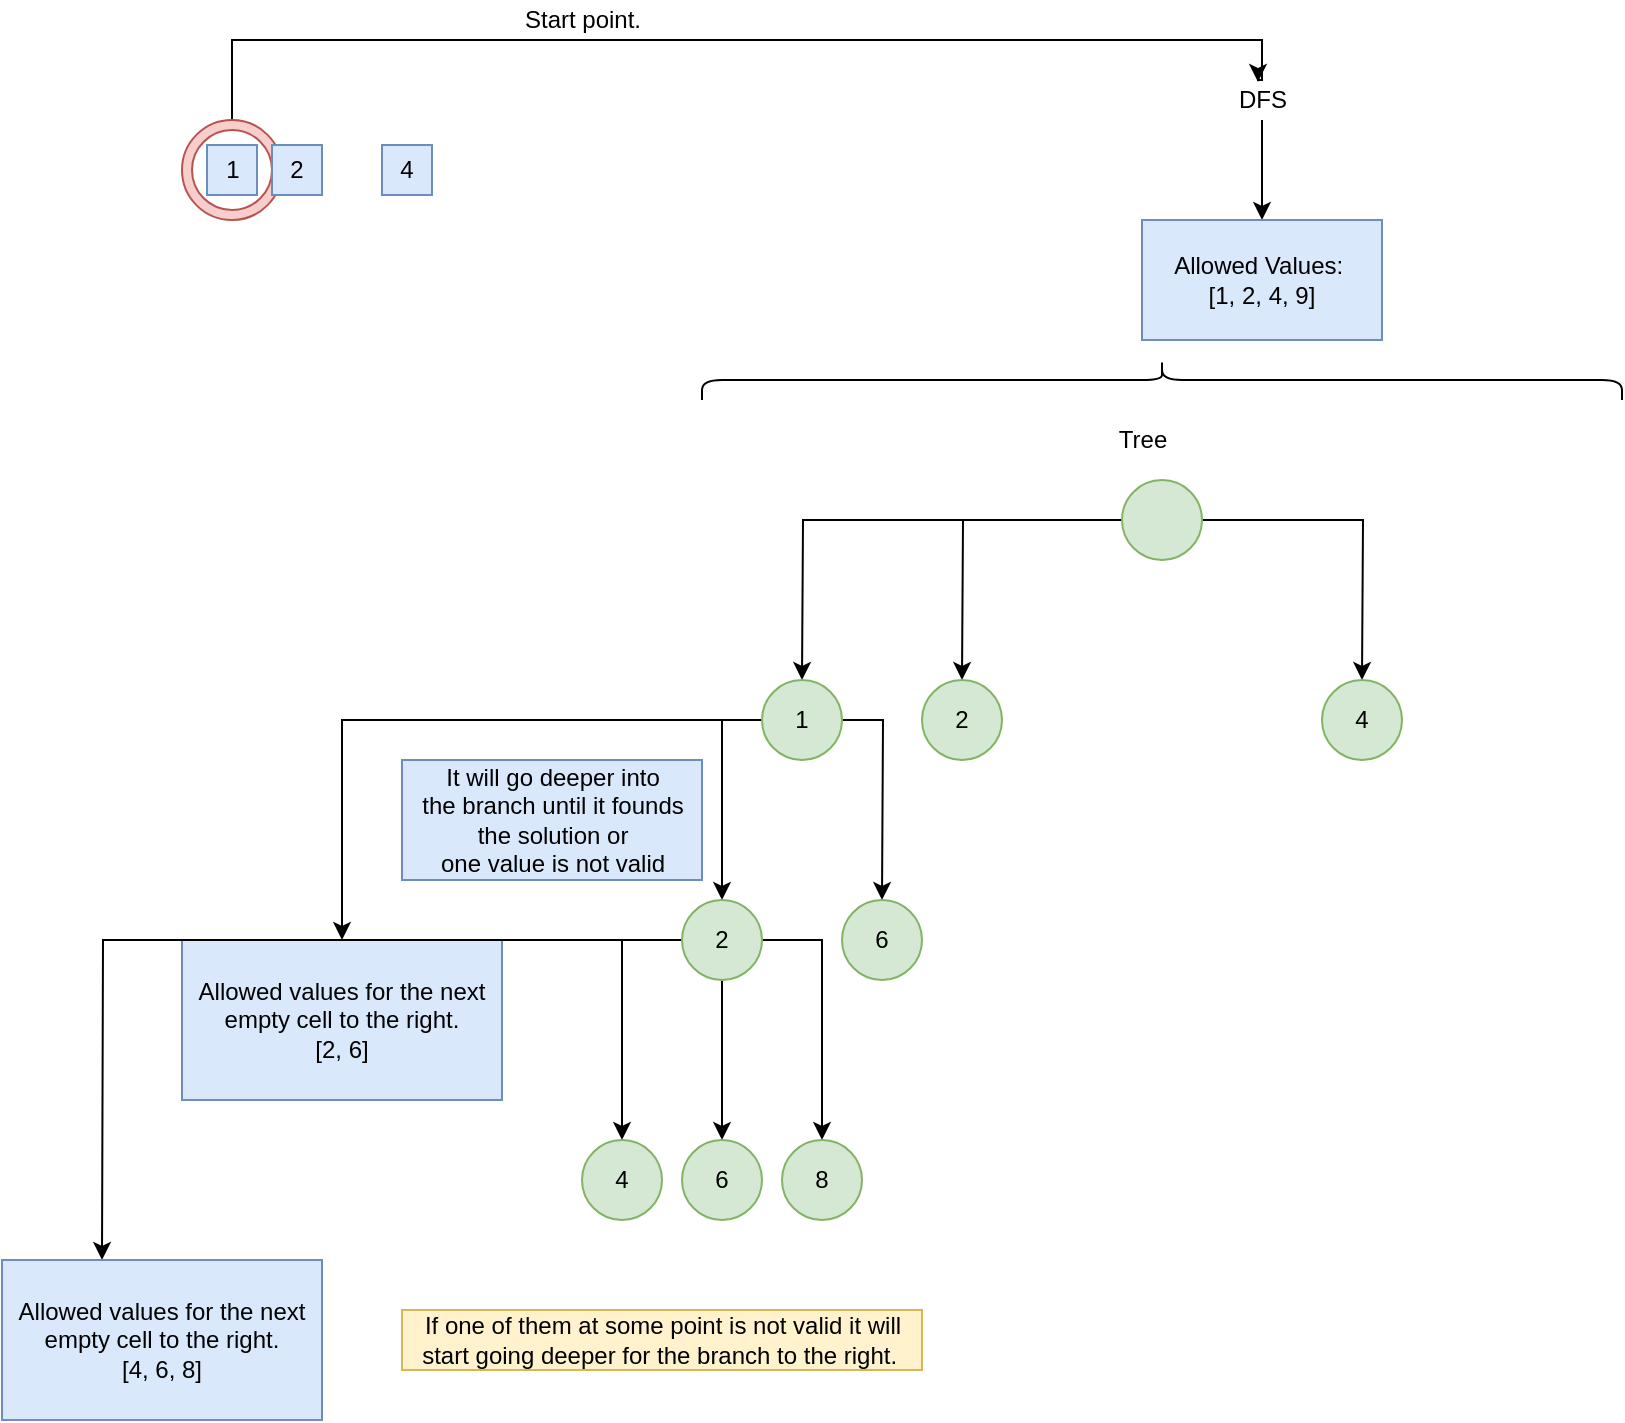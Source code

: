 <mxfile version="13.10.9" type="device"><diagram id="4a8K2MxLKuO_n2shVy8B" name="Page-1"><mxGraphModel dx="946" dy="623" grid="1" gridSize="10" guides="1" tooltips="1" connect="1" arrows="1" fold="1" page="1" pageScale="1" pageWidth="827" pageHeight="1169" math="0" shadow="0"><root><mxCell id="0"/><mxCell id="1" parent="0"/><mxCell id="fO2nLjYH_JEE_o6T15sX-1" value="" style="shape=image;verticalLabelPosition=bottom;labelBackgroundColor=#ffffff;verticalAlign=top;aspect=fixed;imageAspect=0;image=https://upload.wikimedia.org/wikipedia/commons/thumb/f/ff/Sudoku-by-L2G-20050714.svg/1200px-Sudoku-by-L2G-20050714.svg.png;" parent="1" vertex="1"><mxGeometry x="40" y="80" width="270" height="270" as="geometry"/></mxCell><mxCell id="fO2nLjYH_JEE_o6T15sX-3" style="edgeStyle=orthogonalEdgeStyle;rounded=0;orthogonalLoop=1;jettySize=auto;html=1;entryX=0.45;entryY=0.05;entryDx=0;entryDy=0;entryPerimeter=0;" parent="1" source="fO2nLjYH_JEE_o6T15sX-2" target="fO2nLjYH_JEE_o6T15sX-4" edge="1"><mxGeometry relative="1" as="geometry"><mxPoint x="470" y="50" as="targetPoint"/><Array as="points"><mxPoint x="115" y="30"/><mxPoint x="630" y="30"/><mxPoint x="630" y="50"/></Array></mxGeometry></mxCell><mxCell id="fO2nLjYH_JEE_o6T15sX-2" value="" style="verticalLabelPosition=bottom;verticalAlign=top;html=1;shape=mxgraph.basic.donut;dx=5;fillColor=#f8cecc;strokeColor=#b85450;" parent="1" vertex="1"><mxGeometry x="90" y="70" width="50" height="50" as="geometry"/></mxCell><mxCell id="fO2nLjYH_JEE_o6T15sX-7" value="" style="edgeStyle=orthogonalEdgeStyle;rounded=0;orthogonalLoop=1;jettySize=auto;html=1;" parent="1" source="fO2nLjYH_JEE_o6T15sX-4" target="fO2nLjYH_JEE_o6T15sX-6" edge="1"><mxGeometry relative="1" as="geometry"/></mxCell><mxCell id="fO2nLjYH_JEE_o6T15sX-4" value="DFS" style="text;html=1;align=center;verticalAlign=middle;resizable=0;points=[];autosize=1;" parent="1" vertex="1"><mxGeometry x="610" y="50" width="40" height="20" as="geometry"/></mxCell><mxCell id="fO2nLjYH_JEE_o6T15sX-5" value="Start point." style="text;html=1;align=center;verticalAlign=middle;resizable=0;points=[];autosize=1;" parent="1" vertex="1"><mxGeometry x="255" y="10" width="70" height="20" as="geometry"/></mxCell><mxCell id="fO2nLjYH_JEE_o6T15sX-6" value="Allowed Values:&amp;nbsp;&lt;br&gt;[1, 2, 4, 9]" style="whiteSpace=wrap;html=1;fillColor=#dae8fc;strokeColor=#6c8ebf;" parent="1" vertex="1"><mxGeometry x="570" y="120" width="120" height="60" as="geometry"/></mxCell><mxCell id="fO2nLjYH_JEE_o6T15sX-8" value="" style="shape=curlyBracket;whiteSpace=wrap;html=1;rounded=1;rotation=90;" parent="1" vertex="1"><mxGeometry x="570" y="-30" width="20" height="460" as="geometry"/></mxCell><mxCell id="fO2nLjYH_JEE_o6T15sX-11" style="edgeStyle=orthogonalEdgeStyle;rounded=0;orthogonalLoop=1;jettySize=auto;html=1;" parent="1" source="fO2nLjYH_JEE_o6T15sX-9" edge="1"><mxGeometry relative="1" as="geometry"><mxPoint x="400" y="350" as="targetPoint"/></mxGeometry></mxCell><mxCell id="fO2nLjYH_JEE_o6T15sX-12" style="edgeStyle=orthogonalEdgeStyle;rounded=0;orthogonalLoop=1;jettySize=auto;html=1;" parent="1" source="fO2nLjYH_JEE_o6T15sX-9" edge="1"><mxGeometry relative="1" as="geometry"><mxPoint x="480" y="350" as="targetPoint"/></mxGeometry></mxCell><mxCell id="fO2nLjYH_JEE_o6T15sX-14" style="edgeStyle=orthogonalEdgeStyle;rounded=0;orthogonalLoop=1;jettySize=auto;html=1;" parent="1" source="fO2nLjYH_JEE_o6T15sX-9" edge="1"><mxGeometry relative="1" as="geometry"><mxPoint x="680" y="350" as="targetPoint"/></mxGeometry></mxCell><mxCell id="fO2nLjYH_JEE_o6T15sX-9" value="" style="ellipse;whiteSpace=wrap;html=1;aspect=fixed;fillColor=#d5e8d4;strokeColor=#82b366;" parent="1" vertex="1"><mxGeometry x="560" y="250" width="40" height="40" as="geometry"/></mxCell><mxCell id="fO2nLjYH_JEE_o6T15sX-10" value="Tree" style="text;html=1;align=center;verticalAlign=middle;resizable=0;points=[];autosize=1;" parent="1" vertex="1"><mxGeometry x="550" y="220" width="40" height="20" as="geometry"/></mxCell><mxCell id="fO2nLjYH_JEE_o6T15sX-20" style="edgeStyle=orthogonalEdgeStyle;rounded=0;orthogonalLoop=1;jettySize=auto;html=1;" parent="1" source="fO2nLjYH_JEE_o6T15sX-15" target="fO2nLjYH_JEE_o6T15sX-21" edge="1"><mxGeometry relative="1" as="geometry"><mxPoint x="280" y="400" as="targetPoint"/></mxGeometry></mxCell><mxCell id="fO2nLjYH_JEE_o6T15sX-22" style="edgeStyle=orthogonalEdgeStyle;rounded=0;orthogonalLoop=1;jettySize=auto;html=1;" parent="1" source="fO2nLjYH_JEE_o6T15sX-15" edge="1"><mxGeometry relative="1" as="geometry"><mxPoint x="360" y="460" as="targetPoint"/></mxGeometry></mxCell><mxCell id="fO2nLjYH_JEE_o6T15sX-23" style="edgeStyle=orthogonalEdgeStyle;rounded=0;orthogonalLoop=1;jettySize=auto;html=1;" parent="1" source="fO2nLjYH_JEE_o6T15sX-15" edge="1"><mxGeometry relative="1" as="geometry"><mxPoint x="440" y="460" as="targetPoint"/></mxGeometry></mxCell><mxCell id="fO2nLjYH_JEE_o6T15sX-15" value="1" style="ellipse;whiteSpace=wrap;html=1;aspect=fixed;fillColor=#d5e8d4;strokeColor=#82b366;" parent="1" vertex="1"><mxGeometry x="380" y="350" width="40" height="40" as="geometry"/></mxCell><mxCell id="fO2nLjYH_JEE_o6T15sX-16" value="2" style="ellipse;whiteSpace=wrap;html=1;aspect=fixed;fillColor=#d5e8d4;strokeColor=#82b366;" parent="1" vertex="1"><mxGeometry x="460" y="350" width="40" height="40" as="geometry"/></mxCell><mxCell id="fO2nLjYH_JEE_o6T15sX-17" value="4" style="ellipse;whiteSpace=wrap;html=1;aspect=fixed;fillColor=#d5e8d4;strokeColor=#82b366;" parent="1" vertex="1"><mxGeometry x="660" y="350" width="40" height="40" as="geometry"/></mxCell><mxCell id="fO2nLjYH_JEE_o6T15sX-19" value="It will go deeper into &lt;br&gt;the branch&amp;nbsp;until it&amp;nbsp;founds &lt;br&gt;the solution or &lt;br&gt;one value is not valid" style="text;html=1;align=center;verticalAlign=middle;resizable=0;points=[];autosize=1;fillColor=#dae8fc;strokeColor=#6c8ebf;" parent="1" vertex="1"><mxGeometry x="200" y="390" width="150" height="60" as="geometry"/></mxCell><mxCell id="fO2nLjYH_JEE_o6T15sX-21" value="Allowed values for the next empty cell to the right.&lt;br&gt;[2, 6]" style="rounded=0;whiteSpace=wrap;html=1;fillColor=#dae8fc;strokeColor=#6c8ebf;" parent="1" vertex="1"><mxGeometry x="90" y="480" width="160" height="80" as="geometry"/></mxCell><mxCell id="fO2nLjYH_JEE_o6T15sX-26" style="edgeStyle=orthogonalEdgeStyle;rounded=0;orthogonalLoop=1;jettySize=auto;html=1;" parent="1" source="fO2nLjYH_JEE_o6T15sX-24" edge="1"><mxGeometry relative="1" as="geometry"><mxPoint x="50" y="640" as="targetPoint"/></mxGeometry></mxCell><mxCell id="fO2nLjYH_JEE_o6T15sX-30" style="edgeStyle=orthogonalEdgeStyle;rounded=0;orthogonalLoop=1;jettySize=auto;html=1;" parent="1" source="fO2nLjYH_JEE_o6T15sX-24" edge="1"><mxGeometry relative="1" as="geometry"><mxPoint x="360" y="580" as="targetPoint"/></mxGeometry></mxCell><mxCell id="fO2nLjYH_JEE_o6T15sX-31" style="edgeStyle=orthogonalEdgeStyle;rounded=0;orthogonalLoop=1;jettySize=auto;html=1;" parent="1" source="fO2nLjYH_JEE_o6T15sX-24" edge="1"><mxGeometry relative="1" as="geometry"><mxPoint x="410" y="580" as="targetPoint"/><Array as="points"><mxPoint x="410" y="480"/><mxPoint x="410" y="580"/></Array></mxGeometry></mxCell><mxCell id="fO2nLjYH_JEE_o6T15sX-32" style="edgeStyle=orthogonalEdgeStyle;rounded=0;orthogonalLoop=1;jettySize=auto;html=1;" parent="1" source="fO2nLjYH_JEE_o6T15sX-24" edge="1"><mxGeometry relative="1" as="geometry"><mxPoint x="310" y="580" as="targetPoint"/><Array as="points"><mxPoint x="310" y="480"/><mxPoint x="310" y="580"/></Array></mxGeometry></mxCell><mxCell id="fO2nLjYH_JEE_o6T15sX-24" value="2" style="ellipse;whiteSpace=wrap;html=1;aspect=fixed;fillColor=#d5e8d4;strokeColor=#82b366;" parent="1" vertex="1"><mxGeometry x="340" y="460" width="40" height="40" as="geometry"/></mxCell><mxCell id="fO2nLjYH_JEE_o6T15sX-25" value="6" style="ellipse;whiteSpace=wrap;html=1;aspect=fixed;fillColor=#d5e8d4;strokeColor=#82b366;" parent="1" vertex="1"><mxGeometry x="420" y="460" width="40" height="40" as="geometry"/></mxCell><mxCell id="fO2nLjYH_JEE_o6T15sX-28" value="Allowed values for the next empty cell to the right.&lt;br&gt;[4, 6, 8]" style="rounded=0;whiteSpace=wrap;html=1;fillColor=#dae8fc;strokeColor=#6c8ebf;" parent="1" vertex="1"><mxGeometry y="640" width="160" height="80" as="geometry"/></mxCell><mxCell id="fO2nLjYH_JEE_o6T15sX-33" value="4" style="ellipse;whiteSpace=wrap;html=1;aspect=fixed;fillColor=#d5e8d4;strokeColor=#82b366;" parent="1" vertex="1"><mxGeometry x="290" y="580" width="40" height="40" as="geometry"/></mxCell><mxCell id="fO2nLjYH_JEE_o6T15sX-34" value="6" style="ellipse;whiteSpace=wrap;html=1;aspect=fixed;fillColor=#d5e8d4;strokeColor=#82b366;" parent="1" vertex="1"><mxGeometry x="340" y="580" width="40" height="40" as="geometry"/></mxCell><mxCell id="fO2nLjYH_JEE_o6T15sX-35" value="8" style="ellipse;whiteSpace=wrap;html=1;aspect=fixed;fillColor=#d5e8d4;strokeColor=#82b366;" parent="1" vertex="1"><mxGeometry x="390" y="580" width="40" height="40" as="geometry"/></mxCell><mxCell id="fO2nLjYH_JEE_o6T15sX-39" value="1" style="text;html=1;strokeColor=#6c8ebf;fillColor=#dae8fc;align=center;verticalAlign=middle;whiteSpace=wrap;rounded=0;" parent="1" vertex="1"><mxGeometry x="102.5" y="82.5" width="25" height="25" as="geometry"/></mxCell><mxCell id="fO2nLjYH_JEE_o6T15sX-40" value="2" style="text;html=1;strokeColor=#6c8ebf;fillColor=#dae8fc;align=center;verticalAlign=middle;whiteSpace=wrap;rounded=0;" parent="1" vertex="1"><mxGeometry x="135" y="82.5" width="25" height="25" as="geometry"/></mxCell><mxCell id="fO2nLjYH_JEE_o6T15sX-41" value="4" style="text;html=1;strokeColor=#6c8ebf;fillColor=#dae8fc;align=center;verticalAlign=middle;whiteSpace=wrap;rounded=0;" parent="1" vertex="1"><mxGeometry x="190" y="82.5" width="25" height="25" as="geometry"/></mxCell><mxCell id="fO2nLjYH_JEE_o6T15sX-42" value="If one of them at some point is not valid it will &lt;br&gt;start going deeper for the branch to the right.&amp;nbsp;" style="text;html=1;align=center;verticalAlign=middle;resizable=0;points=[];autosize=1;fillColor=#fff2cc;strokeColor=#d6b656;" parent="1" vertex="1"><mxGeometry x="200" y="665" width="260" height="30" as="geometry"/></mxCell></root></mxGraphModel></diagram></mxfile>